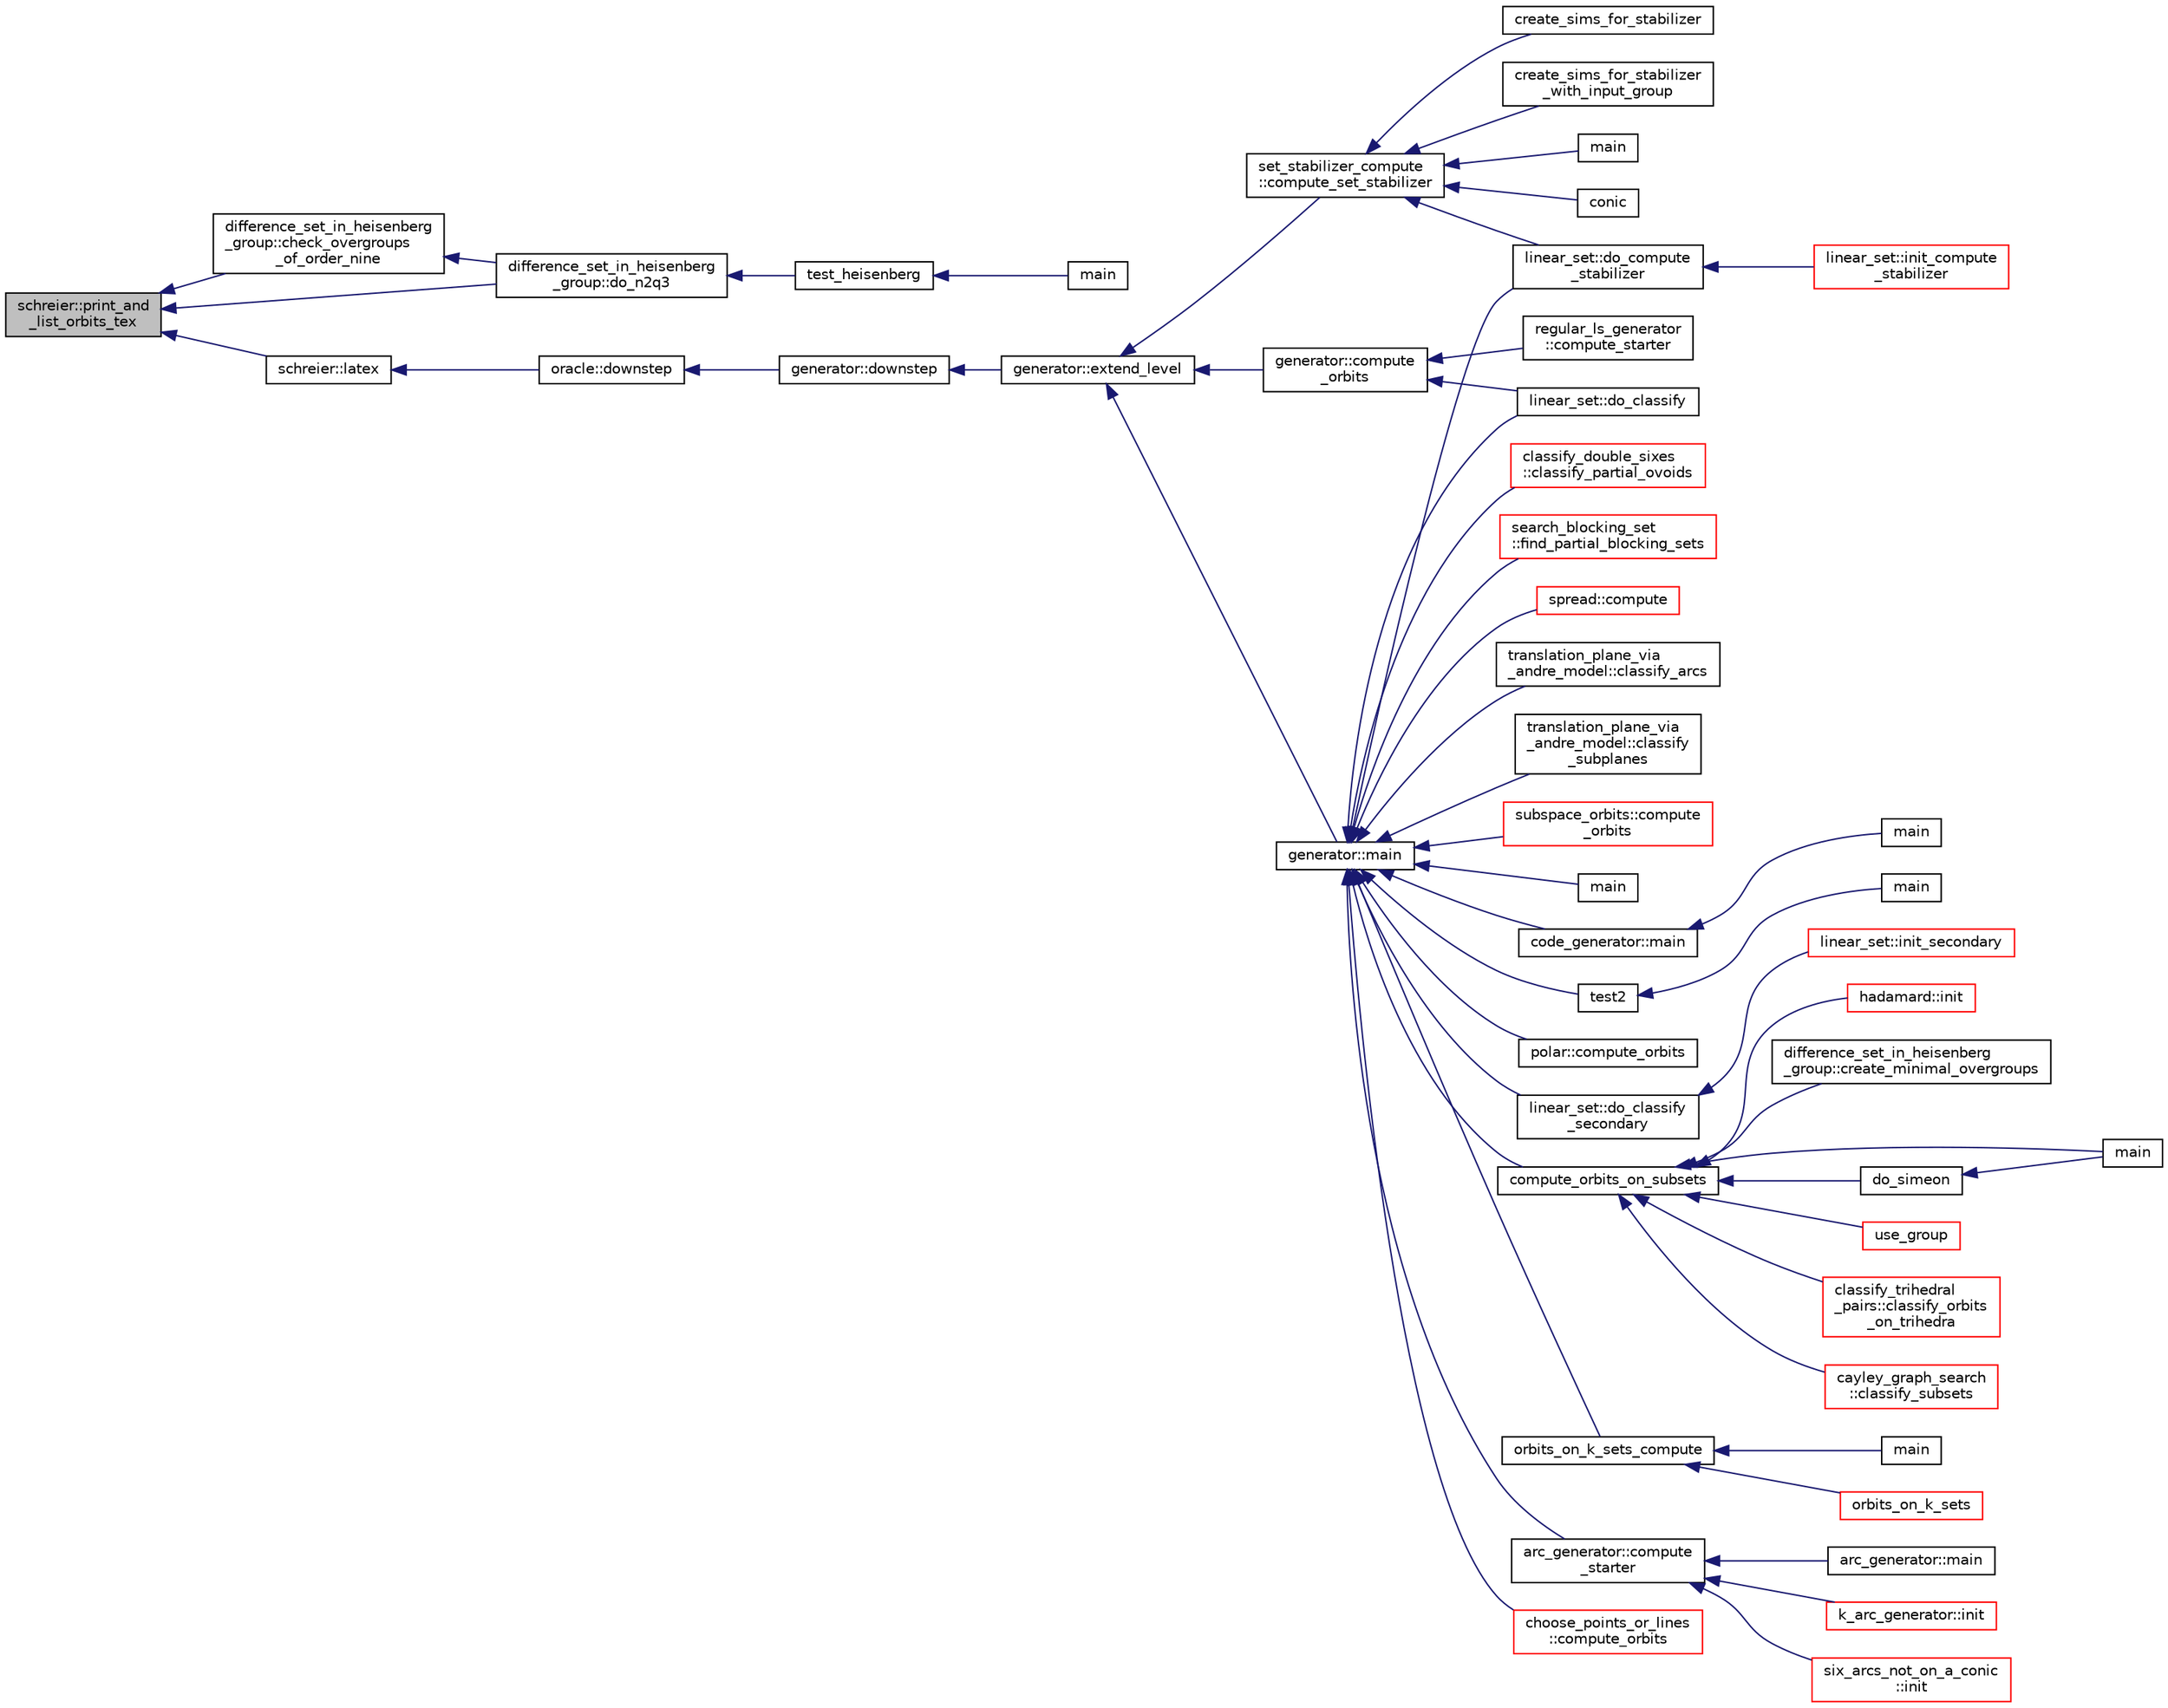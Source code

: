 digraph "schreier::print_and_list_orbits_tex"
{
  edge [fontname="Helvetica",fontsize="10",labelfontname="Helvetica",labelfontsize="10"];
  node [fontname="Helvetica",fontsize="10",shape=record];
  rankdir="LR";
  Node4092 [label="schreier::print_and\l_list_orbits_tex",height=0.2,width=0.4,color="black", fillcolor="grey75", style="filled", fontcolor="black"];
  Node4092 -> Node4093 [dir="back",color="midnightblue",fontsize="10",style="solid",fontname="Helvetica"];
  Node4093 [label="difference_set_in_heisenberg\l_group::do_n2q3",height=0.2,width=0.4,color="black", fillcolor="white", style="filled",URL="$de/d8a/classdifference__set__in__heisenberg__group.html#aca82ff116dd5d17cfbb311e809b6d023"];
  Node4093 -> Node4094 [dir="back",color="midnightblue",fontsize="10",style="solid",fontname="Helvetica"];
  Node4094 [label="test_heisenberg",height=0.2,width=0.4,color="black", fillcolor="white", style="filled",URL="$d7/db9/tao_8_c.html#a87d0c5c3b1f228ddbc4f326d3b662c24"];
  Node4094 -> Node4095 [dir="back",color="midnightblue",fontsize="10",style="solid",fontname="Helvetica"];
  Node4095 [label="main",height=0.2,width=0.4,color="black", fillcolor="white", style="filled",URL="$d7/db9/tao_8_c.html#a3c04138a5bfe5d72780bb7e82a18e627"];
  Node4092 -> Node4096 [dir="back",color="midnightblue",fontsize="10",style="solid",fontname="Helvetica"];
  Node4096 [label="difference_set_in_heisenberg\l_group::check_overgroups\l_of_order_nine",height=0.2,width=0.4,color="black", fillcolor="white", style="filled",URL="$de/d8a/classdifference__set__in__heisenberg__group.html#af7075193cf272d5b63356e21ec1ab8a8"];
  Node4096 -> Node4093 [dir="back",color="midnightblue",fontsize="10",style="solid",fontname="Helvetica"];
  Node4092 -> Node4097 [dir="back",color="midnightblue",fontsize="10",style="solid",fontname="Helvetica"];
  Node4097 [label="schreier::latex",height=0.2,width=0.4,color="black", fillcolor="white", style="filled",URL="$d3/dd6/classschreier.html#aff94ed06d8ca33cb26accd435d525ea2"];
  Node4097 -> Node4098 [dir="back",color="midnightblue",fontsize="10",style="solid",fontname="Helvetica"];
  Node4098 [label="oracle::downstep",height=0.2,width=0.4,color="black", fillcolor="white", style="filled",URL="$d7/da7/classoracle.html#a4fbc6710b45e5af5c2fb5bc3aa6d3bb1"];
  Node4098 -> Node4099 [dir="back",color="midnightblue",fontsize="10",style="solid",fontname="Helvetica"];
  Node4099 [label="generator::downstep",height=0.2,width=0.4,color="black", fillcolor="white", style="filled",URL="$d7/d73/classgenerator.html#ad90bc284af0b5f5beae960a0bd7a5b43"];
  Node4099 -> Node4100 [dir="back",color="midnightblue",fontsize="10",style="solid",fontname="Helvetica"];
  Node4100 [label="generator::extend_level",height=0.2,width=0.4,color="black", fillcolor="white", style="filled",URL="$d7/d73/classgenerator.html#a91b84d80ccec0cd2136bc221c30e0f8e"];
  Node4100 -> Node4101 [dir="back",color="midnightblue",fontsize="10",style="solid",fontname="Helvetica"];
  Node4101 [label="set_stabilizer_compute\l::compute_set_stabilizer",height=0.2,width=0.4,color="black", fillcolor="white", style="filled",URL="$d8/dc6/classset__stabilizer__compute.html#ad4f92074322e98c7cd0ed5d4f8486b76"];
  Node4101 -> Node4102 [dir="back",color="midnightblue",fontsize="10",style="solid",fontname="Helvetica"];
  Node4102 [label="main",height=0.2,width=0.4,color="black", fillcolor="white", style="filled",URL="$db/d67/test__hyperoval_8_c.html#a3c04138a5bfe5d72780bb7e82a18e627"];
  Node4101 -> Node4103 [dir="back",color="midnightblue",fontsize="10",style="solid",fontname="Helvetica"];
  Node4103 [label="conic",height=0.2,width=0.4,color="black", fillcolor="white", style="filled",URL="$d4/de8/conic_8_c.html#a96def9474b981a9d5831a9b48d85d652"];
  Node4101 -> Node4104 [dir="back",color="midnightblue",fontsize="10",style="solid",fontname="Helvetica"];
  Node4104 [label="linear_set::do_compute\l_stabilizer",height=0.2,width=0.4,color="black", fillcolor="white", style="filled",URL="$dd/d86/classlinear__set.html#ae8f58ded28fb5370f4459cca42b7463b"];
  Node4104 -> Node4105 [dir="back",color="midnightblue",fontsize="10",style="solid",fontname="Helvetica"];
  Node4105 [label="linear_set::init_compute\l_stabilizer",height=0.2,width=0.4,color="red", fillcolor="white", style="filled",URL="$dd/d86/classlinear__set.html#a0cc3eaec1896fdc977b62e94623b055b"];
  Node4101 -> Node4107 [dir="back",color="midnightblue",fontsize="10",style="solid",fontname="Helvetica"];
  Node4107 [label="create_sims_for_stabilizer",height=0.2,width=0.4,color="black", fillcolor="white", style="filled",URL="$d0/d76/tl__algebra__and__number__theory_8h.html#af2c67d225072549409be710ac3cd30f8"];
  Node4101 -> Node4108 [dir="back",color="midnightblue",fontsize="10",style="solid",fontname="Helvetica"];
  Node4108 [label="create_sims_for_stabilizer\l_with_input_group",height=0.2,width=0.4,color="black", fillcolor="white", style="filled",URL="$d0/d76/tl__algebra__and__number__theory_8h.html#af5482567a8d6ba5c2fe593bf6f7f9a0f"];
  Node4100 -> Node4109 [dir="back",color="midnightblue",fontsize="10",style="solid",fontname="Helvetica"];
  Node4109 [label="generator::compute\l_orbits",height=0.2,width=0.4,color="black", fillcolor="white", style="filled",URL="$d7/d73/classgenerator.html#a23989bc20ecaaed39c4119c758367f40"];
  Node4109 -> Node4110 [dir="back",color="midnightblue",fontsize="10",style="solid",fontname="Helvetica"];
  Node4110 [label="regular_ls_generator\l::compute_starter",height=0.2,width=0.4,color="black", fillcolor="white", style="filled",URL="$d2/dd8/classregular__ls__generator.html#aa38907741058694a73194b02ceb4a53d"];
  Node4109 -> Node4111 [dir="back",color="midnightblue",fontsize="10",style="solid",fontname="Helvetica"];
  Node4111 [label="linear_set::do_classify",height=0.2,width=0.4,color="black", fillcolor="white", style="filled",URL="$dd/d86/classlinear__set.html#a3eb2dbce7fa8b71901dfc12f288ddd0c"];
  Node4100 -> Node4112 [dir="back",color="midnightblue",fontsize="10",style="solid",fontname="Helvetica"];
  Node4112 [label="generator::main",height=0.2,width=0.4,color="black", fillcolor="white", style="filled",URL="$d7/d73/classgenerator.html#a01abff8e9f231bf0d82e2e8e0061f242"];
  Node4112 -> Node4113 [dir="back",color="midnightblue",fontsize="10",style="solid",fontname="Helvetica"];
  Node4113 [label="main",height=0.2,width=0.4,color="black", fillcolor="white", style="filled",URL="$d2/d11/codes_8h.html#a217dbf8b442f20279ea00b898af96f52"];
  Node4112 -> Node4114 [dir="back",color="midnightblue",fontsize="10",style="solid",fontname="Helvetica"];
  Node4114 [label="code_generator::main",height=0.2,width=0.4,color="black", fillcolor="white", style="filled",URL="$db/d37/classcode__generator.html#ab3cf3a306e4032c2b471ac95321c599f"];
  Node4114 -> Node4115 [dir="back",color="midnightblue",fontsize="10",style="solid",fontname="Helvetica"];
  Node4115 [label="main",height=0.2,width=0.4,color="black", fillcolor="white", style="filled",URL="$d4/d4f/codes_8_c.html#a217dbf8b442f20279ea00b898af96f52"];
  Node4112 -> Node4116 [dir="back",color="midnightblue",fontsize="10",style="solid",fontname="Helvetica"];
  Node4116 [label="test2",height=0.2,width=0.4,color="black", fillcolor="white", style="filled",URL="$d9/db0/factor__space_8_c.html#a39d73a812e5fd8f1bc111e948368cb10"];
  Node4116 -> Node4117 [dir="back",color="midnightblue",fontsize="10",style="solid",fontname="Helvetica"];
  Node4117 [label="main",height=0.2,width=0.4,color="black", fillcolor="white", style="filled",URL="$d9/db0/factor__space_8_c.html#a3c04138a5bfe5d72780bb7e82a18e627"];
  Node4112 -> Node4118 [dir="back",color="midnightblue",fontsize="10",style="solid",fontname="Helvetica"];
  Node4118 [label="polar::compute_orbits",height=0.2,width=0.4,color="black", fillcolor="white", style="filled",URL="$da/d1c/classpolar.html#ac4c3c4f95d14c74ff4a3ec3f3479a1da"];
  Node4112 -> Node4111 [dir="back",color="midnightblue",fontsize="10",style="solid",fontname="Helvetica"];
  Node4112 -> Node4119 [dir="back",color="midnightblue",fontsize="10",style="solid",fontname="Helvetica"];
  Node4119 [label="linear_set::do_classify\l_secondary",height=0.2,width=0.4,color="black", fillcolor="white", style="filled",URL="$dd/d86/classlinear__set.html#a47eb7f9995f3343abd3bdfbf9a9a9162"];
  Node4119 -> Node4120 [dir="back",color="midnightblue",fontsize="10",style="solid",fontname="Helvetica"];
  Node4120 [label="linear_set::init_secondary",height=0.2,width=0.4,color="red", fillcolor="white", style="filled",URL="$dd/d86/classlinear__set.html#a7bf8cd7805559b5762921687a7c1ed97"];
  Node4112 -> Node4104 [dir="back",color="midnightblue",fontsize="10",style="solid",fontname="Helvetica"];
  Node4112 -> Node4122 [dir="back",color="midnightblue",fontsize="10",style="solid",fontname="Helvetica"];
  Node4122 [label="compute_orbits_on_subsets",height=0.2,width=0.4,color="black", fillcolor="white", style="filled",URL="$d3/d35/snakes__and__ladders__global_8_c.html#af33697aede0480110b1227f727252637"];
  Node4122 -> Node4123 [dir="back",color="midnightblue",fontsize="10",style="solid",fontname="Helvetica"];
  Node4123 [label="cayley_graph_search\l::classify_subsets",height=0.2,width=0.4,color="red", fillcolor="white", style="filled",URL="$de/dae/classcayley__graph__search.html#a4cf8a90752e018a281481ac80ad52c4b"];
  Node4122 -> Node4126 [dir="back",color="midnightblue",fontsize="10",style="solid",fontname="Helvetica"];
  Node4126 [label="hadamard::init",height=0.2,width=0.4,color="red", fillcolor="white", style="filled",URL="$d7/dbb/classhadamard.html#a16af359850b8bdd0d2a73e260d496c33"];
  Node4122 -> Node4128 [dir="back",color="midnightblue",fontsize="10",style="solid",fontname="Helvetica"];
  Node4128 [label="difference_set_in_heisenberg\l_group::create_minimal_overgroups",height=0.2,width=0.4,color="black", fillcolor="white", style="filled",URL="$de/d8a/classdifference__set__in__heisenberg__group.html#a9bde5ad5da3ebaebf98fbfd3e8110b79"];
  Node4122 -> Node4129 [dir="back",color="midnightblue",fontsize="10",style="solid",fontname="Helvetica"];
  Node4129 [label="main",height=0.2,width=0.4,color="black", fillcolor="white", style="filled",URL="$d5/d13/simeon_8_c.html#ae66f6b31b5ad750f1fe042a706a4e3d4"];
  Node4122 -> Node4130 [dir="back",color="midnightblue",fontsize="10",style="solid",fontname="Helvetica"];
  Node4130 [label="do_simeon",height=0.2,width=0.4,color="black", fillcolor="white", style="filled",URL="$d5/d13/simeon_8_c.html#a36cf3f9cb484fa44da7a7dfcbe9385d0"];
  Node4130 -> Node4129 [dir="back",color="midnightblue",fontsize="10",style="solid",fontname="Helvetica"];
  Node4122 -> Node4131 [dir="back",color="midnightblue",fontsize="10",style="solid",fontname="Helvetica"];
  Node4131 [label="use_group",height=0.2,width=0.4,color="red", fillcolor="white", style="filled",URL="$d9/d9f/all__cliques_8_c.html#aba62531e97173264c39afe2c7857af31"];
  Node4122 -> Node4133 [dir="back",color="midnightblue",fontsize="10",style="solid",fontname="Helvetica"];
  Node4133 [label="classify_trihedral\l_pairs::classify_orbits\l_on_trihedra",height=0.2,width=0.4,color="red", fillcolor="white", style="filled",URL="$d1/d21/classclassify__trihedral__pairs.html#a99625621bfba4bb65b3d60304b306539"];
  Node4112 -> Node4140 [dir="back",color="midnightblue",fontsize="10",style="solid",fontname="Helvetica"];
  Node4140 [label="orbits_on_k_sets_compute",height=0.2,width=0.4,color="black", fillcolor="white", style="filled",URL="$d3/d35/snakes__and__ladders__global_8_c.html#a96743526b15703539d544499276aaa71"];
  Node4140 -> Node4141 [dir="back",color="midnightblue",fontsize="10",style="solid",fontname="Helvetica"];
  Node4141 [label="main",height=0.2,width=0.4,color="black", fillcolor="white", style="filled",URL="$d9/d5f/example__fano__plane_8_c.html#ae66f6b31b5ad750f1fe042a706a4e3d4"];
  Node4140 -> Node4142 [dir="back",color="midnightblue",fontsize="10",style="solid",fontname="Helvetica"];
  Node4142 [label="orbits_on_k_sets",height=0.2,width=0.4,color="red", fillcolor="white", style="filled",URL="$d3/d35/snakes__and__ladders__global_8_c.html#afe3d79116aa8b4d1a93d444a3a979b6e"];
  Node4112 -> Node4151 [dir="back",color="midnightblue",fontsize="10",style="solid",fontname="Helvetica"];
  Node4151 [label="arc_generator::compute\l_starter",height=0.2,width=0.4,color="black", fillcolor="white", style="filled",URL="$d4/d21/classarc__generator.html#aad1dcec3a1c302e743d574bd1ac857d9"];
  Node4151 -> Node4150 [dir="back",color="midnightblue",fontsize="10",style="solid",fontname="Helvetica"];
  Node4150 [label="arc_generator::main",height=0.2,width=0.4,color="black", fillcolor="white", style="filled",URL="$d4/d21/classarc__generator.html#ad80140b51b165dad1fe6ab232be7829a"];
  Node4151 -> Node4152 [dir="back",color="midnightblue",fontsize="10",style="solid",fontname="Helvetica"];
  Node4152 [label="k_arc_generator::init",height=0.2,width=0.4,color="red", fillcolor="white", style="filled",URL="$d6/dd8/classk__arc__generator.html#a6036d9f52ede9f8ca681505626b5361d"];
  Node4151 -> Node4154 [dir="back",color="midnightblue",fontsize="10",style="solid",fontname="Helvetica"];
  Node4154 [label="six_arcs_not_on_a_conic\l::init",height=0.2,width=0.4,color="red", fillcolor="white", style="filled",URL="$d8/de6/classsix__arcs__not__on__a__conic.html#a7a4d5cf8a098488729934cfa8a70944a"];
  Node4112 -> Node4156 [dir="back",color="midnightblue",fontsize="10",style="solid",fontname="Helvetica"];
  Node4156 [label="choose_points_or_lines\l::compute_orbits",height=0.2,width=0.4,color="red", fillcolor="white", style="filled",URL="$d6/d75/classchoose__points__or__lines.html#adc353e2d41dc8a39563322c8cdd85f61"];
  Node4112 -> Node4158 [dir="back",color="midnightblue",fontsize="10",style="solid",fontname="Helvetica"];
  Node4158 [label="classify_double_sixes\l::classify_partial_ovoids",height=0.2,width=0.4,color="red", fillcolor="white", style="filled",URL="$dd/d23/classclassify__double__sixes.html#a2253fca143a0e8a3e39655eb05668ae9"];
  Node4112 -> Node4160 [dir="back",color="midnightblue",fontsize="10",style="solid",fontname="Helvetica"];
  Node4160 [label="search_blocking_set\l::find_partial_blocking_sets",height=0.2,width=0.4,color="red", fillcolor="white", style="filled",URL="$dc/d36/classsearch__blocking__set.html#ad3fdb3d356db75a02c406bc9d4e9e9b6"];
  Node4112 -> Node4162 [dir="back",color="midnightblue",fontsize="10",style="solid",fontname="Helvetica"];
  Node4162 [label="spread::compute",height=0.2,width=0.4,color="red", fillcolor="white", style="filled",URL="$da/dc1/classspread.html#a9674466d3e03b8dad79882299c638a21"];
  Node4112 -> Node4164 [dir="back",color="midnightblue",fontsize="10",style="solid",fontname="Helvetica"];
  Node4164 [label="translation_plane_via\l_andre_model::classify_arcs",height=0.2,width=0.4,color="black", fillcolor="white", style="filled",URL="$d1/dcc/classtranslation__plane__via__andre__model.html#ac8f002e812a8b152d41e806688601c5e"];
  Node4112 -> Node4165 [dir="back",color="midnightblue",fontsize="10",style="solid",fontname="Helvetica"];
  Node4165 [label="translation_plane_via\l_andre_model::classify\l_subplanes",height=0.2,width=0.4,color="black", fillcolor="white", style="filled",URL="$d1/dcc/classtranslation__plane__via__andre__model.html#a794fefa95f0a7f7b887133375988ee55"];
  Node4112 -> Node4166 [dir="back",color="midnightblue",fontsize="10",style="solid",fontname="Helvetica"];
  Node4166 [label="subspace_orbits::compute\l_orbits",height=0.2,width=0.4,color="red", fillcolor="white", style="filled",URL="$d2/d9f/classsubspace__orbits.html#a2778f8d49cde1675de1ef6acfe180b63"];
}
